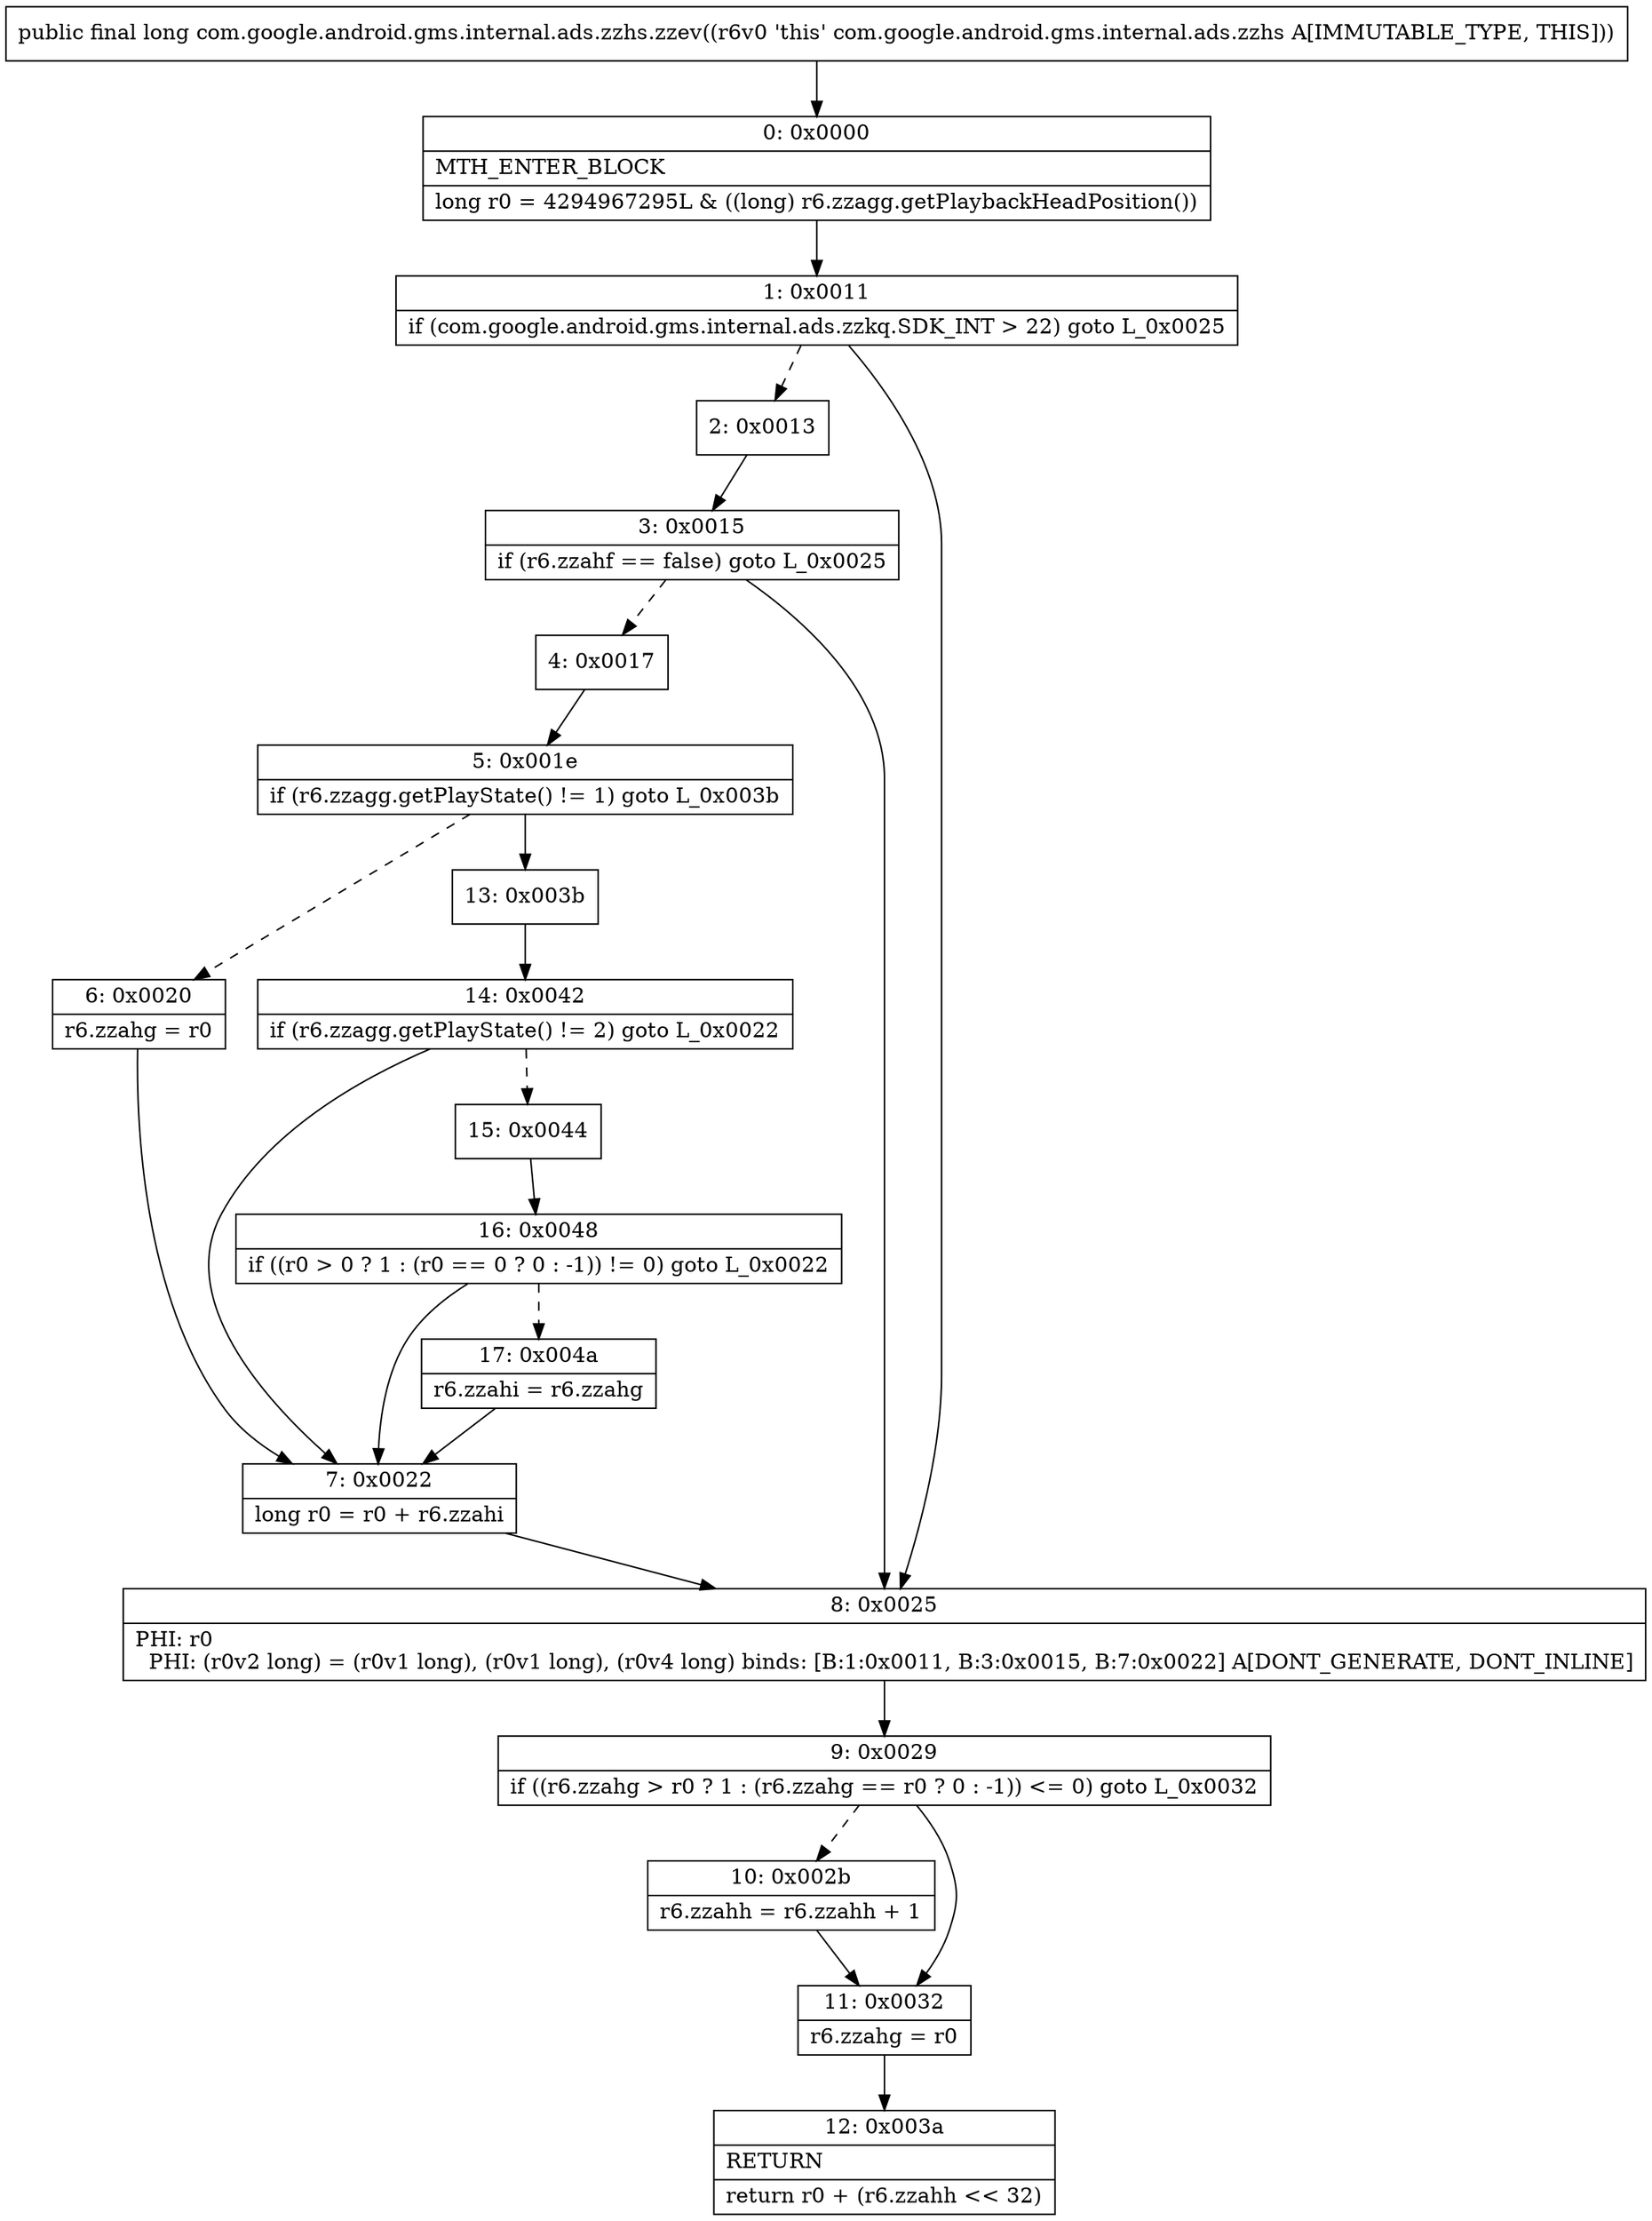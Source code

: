 digraph "CFG forcom.google.android.gms.internal.ads.zzhs.zzev()J" {
Node_0 [shape=record,label="{0\:\ 0x0000|MTH_ENTER_BLOCK\l|long r0 = 4294967295L & ((long) r6.zzagg.getPlaybackHeadPosition())\l}"];
Node_1 [shape=record,label="{1\:\ 0x0011|if (com.google.android.gms.internal.ads.zzkq.SDK_INT \> 22) goto L_0x0025\l}"];
Node_2 [shape=record,label="{2\:\ 0x0013}"];
Node_3 [shape=record,label="{3\:\ 0x0015|if (r6.zzahf == false) goto L_0x0025\l}"];
Node_4 [shape=record,label="{4\:\ 0x0017}"];
Node_5 [shape=record,label="{5\:\ 0x001e|if (r6.zzagg.getPlayState() != 1) goto L_0x003b\l}"];
Node_6 [shape=record,label="{6\:\ 0x0020|r6.zzahg = r0\l}"];
Node_7 [shape=record,label="{7\:\ 0x0022|long r0 = r0 + r6.zzahi\l}"];
Node_8 [shape=record,label="{8\:\ 0x0025|PHI: r0 \l  PHI: (r0v2 long) = (r0v1 long), (r0v1 long), (r0v4 long) binds: [B:1:0x0011, B:3:0x0015, B:7:0x0022] A[DONT_GENERATE, DONT_INLINE]\l}"];
Node_9 [shape=record,label="{9\:\ 0x0029|if ((r6.zzahg \> r0 ? 1 : (r6.zzahg == r0 ? 0 : \-1)) \<= 0) goto L_0x0032\l}"];
Node_10 [shape=record,label="{10\:\ 0x002b|r6.zzahh = r6.zzahh + 1\l}"];
Node_11 [shape=record,label="{11\:\ 0x0032|r6.zzahg = r0\l}"];
Node_12 [shape=record,label="{12\:\ 0x003a|RETURN\l|return r0 + (r6.zzahh \<\< 32)\l}"];
Node_13 [shape=record,label="{13\:\ 0x003b}"];
Node_14 [shape=record,label="{14\:\ 0x0042|if (r6.zzagg.getPlayState() != 2) goto L_0x0022\l}"];
Node_15 [shape=record,label="{15\:\ 0x0044}"];
Node_16 [shape=record,label="{16\:\ 0x0048|if ((r0 \> 0 ? 1 : (r0 == 0 ? 0 : \-1)) != 0) goto L_0x0022\l}"];
Node_17 [shape=record,label="{17\:\ 0x004a|r6.zzahi = r6.zzahg\l}"];
MethodNode[shape=record,label="{public final long com.google.android.gms.internal.ads.zzhs.zzev((r6v0 'this' com.google.android.gms.internal.ads.zzhs A[IMMUTABLE_TYPE, THIS])) }"];
MethodNode -> Node_0;
Node_0 -> Node_1;
Node_1 -> Node_2[style=dashed];
Node_1 -> Node_8;
Node_2 -> Node_3;
Node_3 -> Node_4[style=dashed];
Node_3 -> Node_8;
Node_4 -> Node_5;
Node_5 -> Node_6[style=dashed];
Node_5 -> Node_13;
Node_6 -> Node_7;
Node_7 -> Node_8;
Node_8 -> Node_9;
Node_9 -> Node_10[style=dashed];
Node_9 -> Node_11;
Node_10 -> Node_11;
Node_11 -> Node_12;
Node_13 -> Node_14;
Node_14 -> Node_7;
Node_14 -> Node_15[style=dashed];
Node_15 -> Node_16;
Node_16 -> Node_7;
Node_16 -> Node_17[style=dashed];
Node_17 -> Node_7;
}

